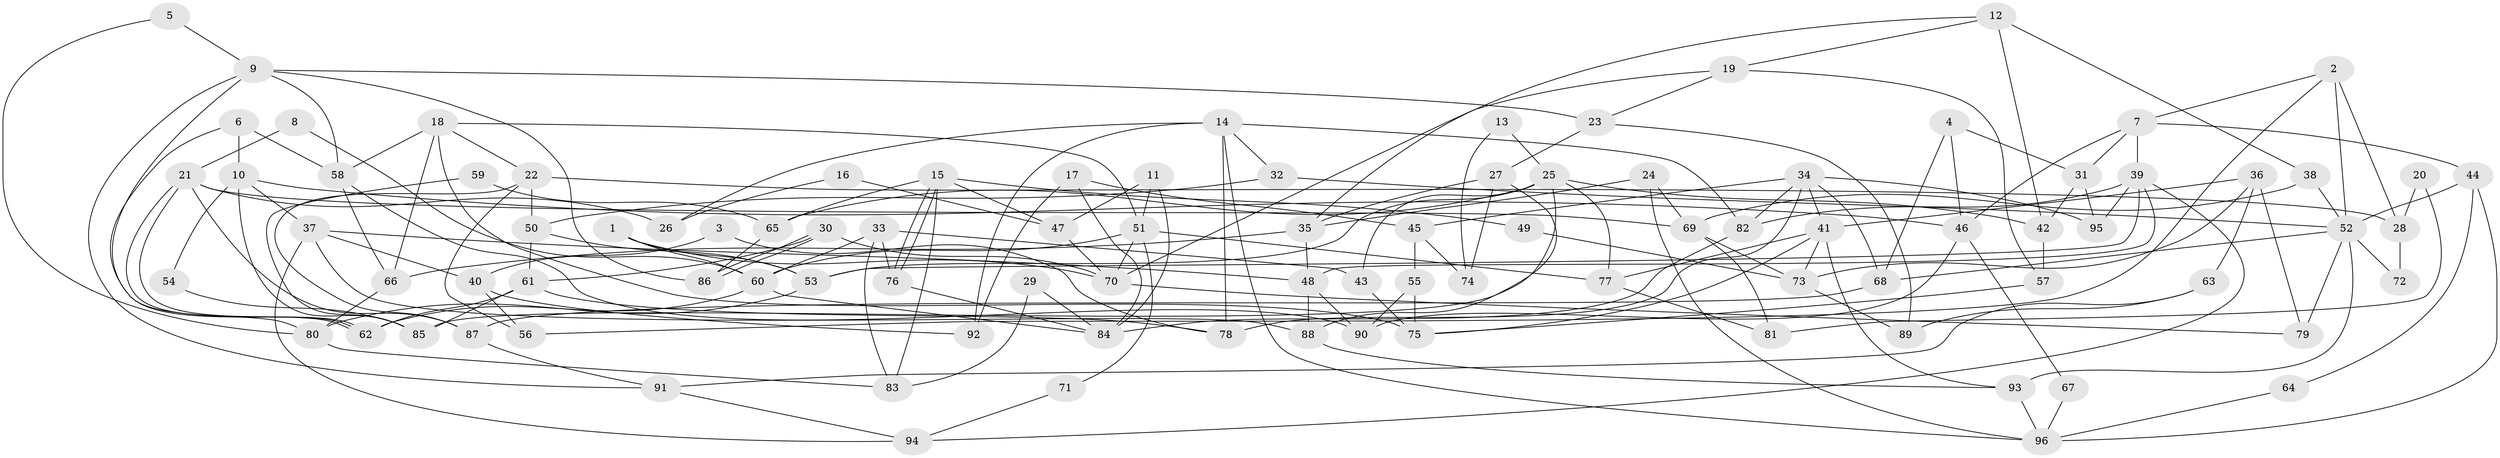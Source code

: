 // Generated by graph-tools (version 1.1) at 2025/36/03/09/25 02:36:23]
// undirected, 96 vertices, 192 edges
graph export_dot {
graph [start="1"]
  node [color=gray90,style=filled];
  1;
  2;
  3;
  4;
  5;
  6;
  7;
  8;
  9;
  10;
  11;
  12;
  13;
  14;
  15;
  16;
  17;
  18;
  19;
  20;
  21;
  22;
  23;
  24;
  25;
  26;
  27;
  28;
  29;
  30;
  31;
  32;
  33;
  34;
  35;
  36;
  37;
  38;
  39;
  40;
  41;
  42;
  43;
  44;
  45;
  46;
  47;
  48;
  49;
  50;
  51;
  52;
  53;
  54;
  55;
  56;
  57;
  58;
  59;
  60;
  61;
  62;
  63;
  64;
  65;
  66;
  67;
  68;
  69;
  70;
  71;
  72;
  73;
  74;
  75;
  76;
  77;
  78;
  79;
  80;
  81;
  82;
  83;
  84;
  85;
  86;
  87;
  88;
  89;
  90;
  91;
  92;
  93;
  94;
  95;
  96;
  1 -- 60;
  1 -- 70;
  1 -- 53;
  2 -- 7;
  2 -- 52;
  2 -- 28;
  2 -- 56;
  3 -- 78;
  3 -- 40;
  4 -- 31;
  4 -- 46;
  4 -- 68;
  5 -- 80;
  5 -- 9;
  6 -- 58;
  6 -- 80;
  6 -- 10;
  7 -- 39;
  7 -- 44;
  7 -- 31;
  7 -- 46;
  8 -- 60;
  8 -- 21;
  9 -- 58;
  9 -- 62;
  9 -- 23;
  9 -- 86;
  9 -- 91;
  10 -- 85;
  10 -- 37;
  10 -- 46;
  10 -- 54;
  11 -- 47;
  11 -- 51;
  11 -- 84;
  12 -- 42;
  12 -- 38;
  12 -- 19;
  12 -- 35;
  13 -- 25;
  13 -- 74;
  14 -- 82;
  14 -- 32;
  14 -- 26;
  14 -- 78;
  14 -- 92;
  14 -- 96;
  15 -- 65;
  15 -- 76;
  15 -- 76;
  15 -- 47;
  15 -- 49;
  15 -- 83;
  16 -- 47;
  16 -- 26;
  17 -- 45;
  17 -- 84;
  17 -- 92;
  18 -- 75;
  18 -- 58;
  18 -- 22;
  18 -- 51;
  18 -- 66;
  19 -- 23;
  19 -- 57;
  19 -- 70;
  20 -- 28;
  20 -- 81;
  21 -- 62;
  21 -- 62;
  21 -- 69;
  21 -- 26;
  21 -- 87;
  22 -- 56;
  22 -- 28;
  22 -- 50;
  22 -- 87;
  23 -- 27;
  23 -- 89;
  24 -- 35;
  24 -- 96;
  24 -- 69;
  25 -- 53;
  25 -- 43;
  25 -- 42;
  25 -- 65;
  25 -- 77;
  25 -- 85;
  27 -- 88;
  27 -- 35;
  27 -- 74;
  28 -- 72;
  29 -- 84;
  29 -- 83;
  30 -- 70;
  30 -- 86;
  30 -- 86;
  30 -- 61;
  31 -- 95;
  31 -- 42;
  32 -- 50;
  32 -- 52;
  33 -- 60;
  33 -- 76;
  33 -- 43;
  33 -- 83;
  34 -- 82;
  34 -- 68;
  34 -- 41;
  34 -- 45;
  34 -- 78;
  34 -- 95;
  35 -- 66;
  35 -- 48;
  36 -- 73;
  36 -- 79;
  36 -- 41;
  36 -- 63;
  37 -- 94;
  37 -- 40;
  37 -- 48;
  37 -- 88;
  38 -- 69;
  38 -- 52;
  39 -- 53;
  39 -- 48;
  39 -- 82;
  39 -- 94;
  39 -- 95;
  40 -- 92;
  40 -- 56;
  41 -- 73;
  41 -- 75;
  41 -- 77;
  41 -- 93;
  42 -- 57;
  43 -- 75;
  44 -- 52;
  44 -- 96;
  44 -- 64;
  45 -- 55;
  45 -- 74;
  46 -- 67;
  46 -- 90;
  47 -- 70;
  48 -- 88;
  48 -- 90;
  49 -- 73;
  50 -- 61;
  50 -- 53;
  51 -- 77;
  51 -- 60;
  51 -- 70;
  51 -- 71;
  52 -- 93;
  52 -- 68;
  52 -- 72;
  52 -- 79;
  53 -- 80;
  54 -- 85;
  55 -- 90;
  55 -- 75;
  57 -- 75;
  58 -- 66;
  58 -- 90;
  59 -- 85;
  59 -- 65;
  60 -- 62;
  60 -- 84;
  61 -- 78;
  61 -- 62;
  61 -- 85;
  63 -- 91;
  63 -- 89;
  64 -- 96;
  65 -- 86;
  66 -- 80;
  67 -- 96;
  68 -- 87;
  69 -- 73;
  69 -- 81;
  70 -- 79;
  71 -- 94;
  73 -- 89;
  76 -- 84;
  77 -- 81;
  80 -- 83;
  82 -- 84;
  87 -- 91;
  88 -- 93;
  91 -- 94;
  93 -- 96;
}
